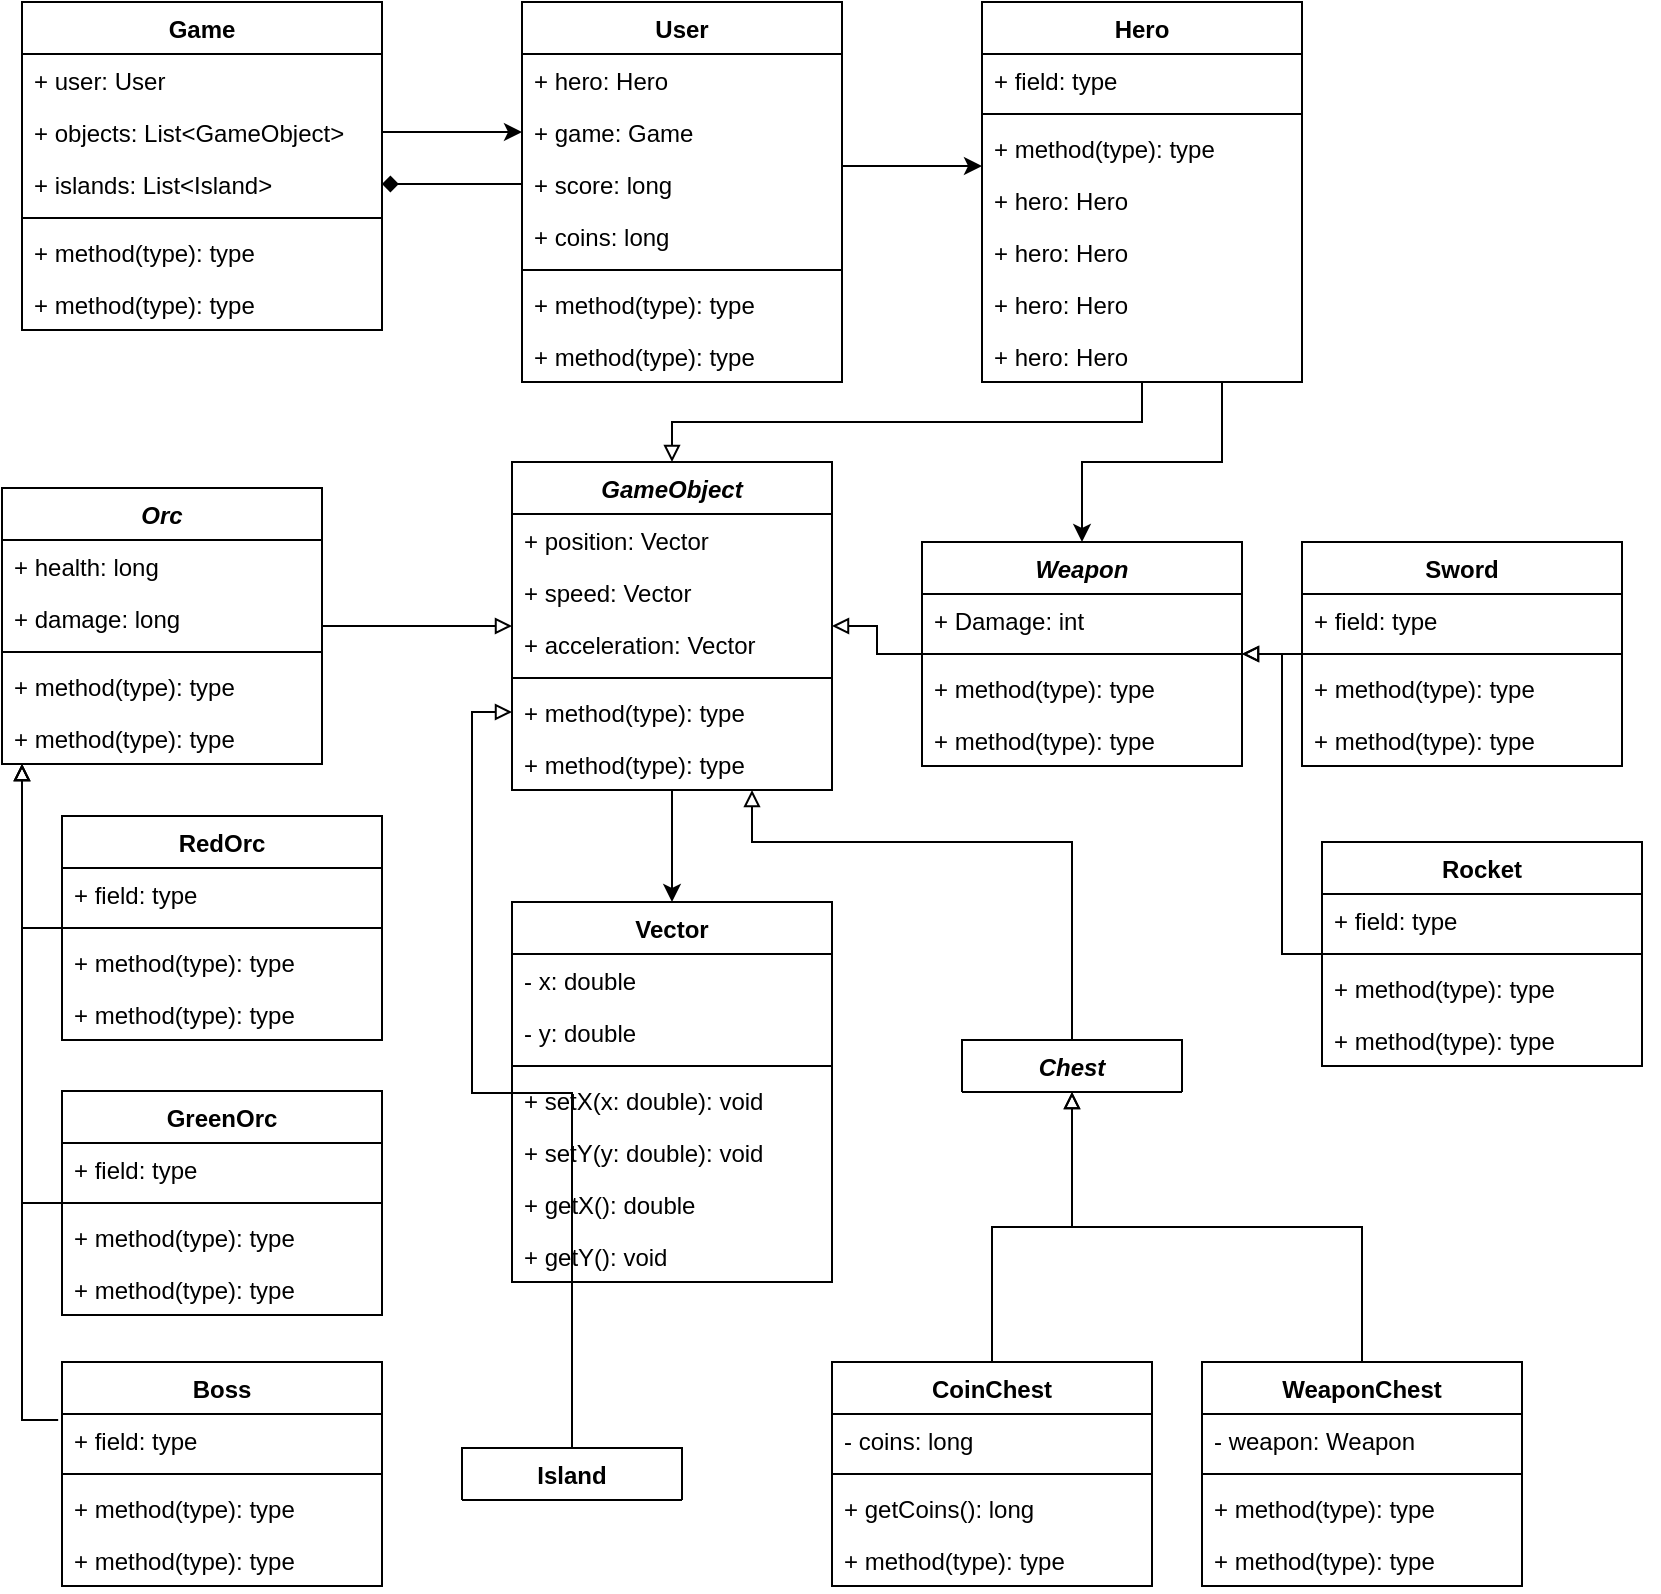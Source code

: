 <mxfile version="15.7.3" type="device"><diagram id="C5RBs43oDa-KdzZeNtuy" name="Page-1"><mxGraphModel dx="863" dy="589" grid="1" gridSize="10" guides="1" tooltips="1" connect="1" arrows="1" fold="1" page="1" pageScale="1" pageWidth="827" pageHeight="1169" math="0" shadow="0"><root><mxCell id="WIyWlLk6GJQsqaUBKTNV-0"/><mxCell id="WIyWlLk6GJQsqaUBKTNV-1" parent="WIyWlLk6GJQsqaUBKTNV-0"/><mxCell id="6OCBn2JOFHXbEACRVXIG-73" value="" style="edgeStyle=orthogonalEdgeStyle;rounded=0;orthogonalLoop=1;jettySize=auto;html=1;exitX=1;exitY=0.5;exitDx=0;exitDy=0;" parent="WIyWlLk6GJQsqaUBKTNV-1" source="6Ep53OVin84Vyxznbj0J-12" target="6OCBn2JOFHXbEACRVXIG-69" edge="1"><mxGeometry relative="1" as="geometry"><mxPoint x="240" y="109" as="targetPoint"/><Array as="points"><mxPoint x="270" y="105"/><mxPoint x="270" y="105"/></Array></mxGeometry></mxCell><mxCell id="6OCBn2JOFHXbEACRVXIG-64" value="Game" style="swimlane;fontStyle=1;align=center;verticalAlign=top;childLayout=stackLayout;horizontal=1;startSize=26;horizontalStack=0;resizeParent=1;resizeParentMax=0;resizeLast=0;collapsible=1;marginBottom=0;" parent="WIyWlLk6GJQsqaUBKTNV-1" vertex="1"><mxGeometry x="40" y="40" width="180" height="164" as="geometry"><mxRectangle x="40" y="40" width="70" height="26" as="alternateBounds"/></mxGeometry></mxCell><mxCell id="6OCBn2JOFHXbEACRVXIG-65" value="+ user: User" style="text;strokeColor=none;fillColor=none;align=left;verticalAlign=top;spacingLeft=4;spacingRight=4;overflow=hidden;rotatable=0;points=[[0,0.5],[1,0.5]];portConstraint=eastwest;" parent="6OCBn2JOFHXbEACRVXIG-64" vertex="1"><mxGeometry y="26" width="180" height="26" as="geometry"/></mxCell><mxCell id="6Ep53OVin84Vyxznbj0J-12" value="+ objects: List&lt;GameObject&gt;" style="text;strokeColor=none;fillColor=none;align=left;verticalAlign=top;spacingLeft=4;spacingRight=4;overflow=hidden;rotatable=0;points=[[0,0.5],[1,0.5]];portConstraint=eastwest;" vertex="1" parent="6OCBn2JOFHXbEACRVXIG-64"><mxGeometry y="52" width="180" height="26" as="geometry"/></mxCell><mxCell id="6Ep53OVin84Vyxznbj0J-13" value="+ islands: List&lt;Island&gt;" style="text;strokeColor=none;fillColor=none;align=left;verticalAlign=top;spacingLeft=4;spacingRight=4;overflow=hidden;rotatable=0;points=[[0,0.5],[1,0.5]];portConstraint=eastwest;" vertex="1" parent="6OCBn2JOFHXbEACRVXIG-64"><mxGeometry y="78" width="180" height="26" as="geometry"/></mxCell><mxCell id="6OCBn2JOFHXbEACRVXIG-66" value="" style="line;strokeWidth=1;fillColor=none;align=left;verticalAlign=middle;spacingTop=-1;spacingLeft=3;spacingRight=3;rotatable=0;labelPosition=right;points=[];portConstraint=eastwest;" parent="6OCBn2JOFHXbEACRVXIG-64" vertex="1"><mxGeometry y="104" width="180" height="8" as="geometry"/></mxCell><mxCell id="6OCBn2JOFHXbEACRVXIG-67" value="+ method(type): type" style="text;strokeColor=none;fillColor=none;align=left;verticalAlign=top;spacingLeft=4;spacingRight=4;overflow=hidden;rotatable=0;points=[[0,0.5],[1,0.5]];portConstraint=eastwest;" parent="6OCBn2JOFHXbEACRVXIG-64" vertex="1"><mxGeometry y="112" width="180" height="26" as="geometry"/></mxCell><mxCell id="6Ep53OVin84Vyxznbj0J-17" value="+ method(type): type" style="text;strokeColor=none;fillColor=none;align=left;verticalAlign=top;spacingLeft=4;spacingRight=4;overflow=hidden;rotatable=0;points=[[0,0.5],[1,0.5]];portConstraint=eastwest;" vertex="1" parent="6OCBn2JOFHXbEACRVXIG-64"><mxGeometry y="138" width="180" height="26" as="geometry"/></mxCell><mxCell id="6OCBn2JOFHXbEACRVXIG-79" value="" style="edgeStyle=orthogonalEdgeStyle;rounded=0;orthogonalLoop=1;jettySize=auto;html=1;" parent="WIyWlLk6GJQsqaUBKTNV-1" source="6OCBn2JOFHXbEACRVXIG-69" target="6OCBn2JOFHXbEACRVXIG-75" edge="1"><mxGeometry relative="1" as="geometry"><Array as="points"><mxPoint x="500" y="122"/><mxPoint x="500" y="122"/></Array></mxGeometry></mxCell><mxCell id="6OCBn2JOFHXbEACRVXIG-69" value="User" style="swimlane;fontStyle=1;align=center;verticalAlign=top;childLayout=stackLayout;horizontal=1;startSize=26;horizontalStack=0;resizeParent=1;resizeParentMax=0;resizeLast=0;collapsible=1;marginBottom=0;" parent="WIyWlLk6GJQsqaUBKTNV-1" vertex="1"><mxGeometry x="290" y="40" width="160" height="190" as="geometry"><mxRectangle x="290" y="40" width="60" height="26" as="alternateBounds"/></mxGeometry></mxCell><mxCell id="6OCBn2JOFHXbEACRVXIG-70" value="+ hero: Hero" style="text;strokeColor=none;fillColor=none;align=left;verticalAlign=top;spacingLeft=4;spacingRight=4;overflow=hidden;rotatable=0;points=[[0,0.5],[1,0.5]];portConstraint=eastwest;" parent="6OCBn2JOFHXbEACRVXIG-69" vertex="1"><mxGeometry y="26" width="160" height="26" as="geometry"/></mxCell><mxCell id="6Ep53OVin84Vyxznbj0J-4" value="+ game: Game" style="text;strokeColor=none;fillColor=none;align=left;verticalAlign=top;spacingLeft=4;spacingRight=4;overflow=hidden;rotatable=0;points=[[0,0.5],[1,0.5]];portConstraint=eastwest;" vertex="1" parent="6OCBn2JOFHXbEACRVXIG-69"><mxGeometry y="52" width="160" height="26" as="geometry"/></mxCell><mxCell id="6Ep53OVin84Vyxznbj0J-8" value="+ score: long" style="text;strokeColor=none;fillColor=none;align=left;verticalAlign=top;spacingLeft=4;spacingRight=4;overflow=hidden;rotatable=0;points=[[0,0.5],[1,0.5]];portConstraint=eastwest;" vertex="1" parent="6OCBn2JOFHXbEACRVXIG-69"><mxGeometry y="78" width="160" height="26" as="geometry"/></mxCell><mxCell id="6Ep53OVin84Vyxznbj0J-18" value="+ coins: long" style="text;strokeColor=none;fillColor=none;align=left;verticalAlign=top;spacingLeft=4;spacingRight=4;overflow=hidden;rotatable=0;points=[[0,0.5],[1,0.5]];portConstraint=eastwest;" vertex="1" parent="6OCBn2JOFHXbEACRVXIG-69"><mxGeometry y="104" width="160" height="26" as="geometry"/></mxCell><mxCell id="6OCBn2JOFHXbEACRVXIG-71" value="" style="line;strokeWidth=1;fillColor=none;align=left;verticalAlign=middle;spacingTop=-1;spacingLeft=3;spacingRight=3;rotatable=0;labelPosition=right;points=[];portConstraint=eastwest;" parent="6OCBn2JOFHXbEACRVXIG-69" vertex="1"><mxGeometry y="130" width="160" height="8" as="geometry"/></mxCell><mxCell id="6OCBn2JOFHXbEACRVXIG-72" value="+ method(type): type" style="text;strokeColor=none;fillColor=none;align=left;verticalAlign=top;spacingLeft=4;spacingRight=4;overflow=hidden;rotatable=0;points=[[0,0.5],[1,0.5]];portConstraint=eastwest;" parent="6OCBn2JOFHXbEACRVXIG-69" vertex="1"><mxGeometry y="138" width="160" height="26" as="geometry"/></mxCell><mxCell id="6Ep53OVin84Vyxznbj0J-1" value="+ method(type): type" style="text;strokeColor=none;fillColor=none;align=left;verticalAlign=top;spacingLeft=4;spacingRight=4;overflow=hidden;rotatable=0;points=[[0,0.5],[1,0.5]];portConstraint=eastwest;" vertex="1" parent="6OCBn2JOFHXbEACRVXIG-69"><mxGeometry y="164" width="160" height="26" as="geometry"/></mxCell><mxCell id="6OCBn2JOFHXbEACRVXIG-105" style="edgeStyle=orthogonalEdgeStyle;rounded=0;orthogonalLoop=1;jettySize=auto;html=1;exitX=0.5;exitY=1;exitDx=0;exitDy=0;entryX=0.5;entryY=0;entryDx=0;entryDy=0;endArrow=block;endFill=0;" parent="WIyWlLk6GJQsqaUBKTNV-1" source="6OCBn2JOFHXbEACRVXIG-75" target="6OCBn2JOFHXbEACRVXIG-85" edge="1"><mxGeometry relative="1" as="geometry"/></mxCell><mxCell id="6OCBn2JOFHXbEACRVXIG-172" style="edgeStyle=orthogonalEdgeStyle;rounded=0;orthogonalLoop=1;jettySize=auto;html=1;exitX=0.75;exitY=1;exitDx=0;exitDy=0;entryX=0.5;entryY=0;entryDx=0;entryDy=0;startArrow=none;startFill=0;endArrow=classic;endFill=1;strokeColor=default;" parent="WIyWlLk6GJQsqaUBKTNV-1" source="6OCBn2JOFHXbEACRVXIG-75" target="6OCBn2JOFHXbEACRVXIG-108" edge="1"><mxGeometry relative="1" as="geometry"/></mxCell><mxCell id="6OCBn2JOFHXbEACRVXIG-75" value="Hero" style="swimlane;fontStyle=1;align=center;verticalAlign=top;childLayout=stackLayout;horizontal=1;startSize=26;horizontalStack=0;resizeParent=1;resizeParentMax=0;resizeLast=0;collapsible=1;marginBottom=0;rounded=0;" parent="WIyWlLk6GJQsqaUBKTNV-1" vertex="1"><mxGeometry x="520" y="40" width="160" height="190" as="geometry"><mxRectangle x="520" y="40" width="60" height="26" as="alternateBounds"/></mxGeometry></mxCell><mxCell id="6OCBn2JOFHXbEACRVXIG-76" value="+ field: type" style="text;strokeColor=none;fillColor=none;align=left;verticalAlign=top;spacingLeft=4;spacingRight=4;overflow=hidden;rotatable=0;points=[[0,0.5],[1,0.5]];portConstraint=eastwest;" parent="6OCBn2JOFHXbEACRVXIG-75" vertex="1"><mxGeometry y="26" width="160" height="26" as="geometry"/></mxCell><mxCell id="6OCBn2JOFHXbEACRVXIG-77" value="" style="line;strokeWidth=1;fillColor=none;align=left;verticalAlign=middle;spacingTop=-1;spacingLeft=3;spacingRight=3;rotatable=0;labelPosition=right;points=[];portConstraint=eastwest;" parent="6OCBn2JOFHXbEACRVXIG-75" vertex="1"><mxGeometry y="52" width="160" height="8" as="geometry"/></mxCell><mxCell id="6OCBn2JOFHXbEACRVXIG-78" value="+ method(type): type" style="text;strokeColor=none;fillColor=none;align=left;verticalAlign=top;spacingLeft=4;spacingRight=4;overflow=hidden;rotatable=0;points=[[0,0.5],[1,0.5]];portConstraint=eastwest;" parent="6OCBn2JOFHXbEACRVXIG-75" vertex="1"><mxGeometry y="60" width="160" height="26" as="geometry"/></mxCell><mxCell id="6Ep53OVin84Vyxznbj0J-3" value="+ hero: Hero" style="text;strokeColor=none;fillColor=none;align=left;verticalAlign=top;spacingLeft=4;spacingRight=4;overflow=hidden;rotatable=0;points=[[0,0.5],[1,0.5]];portConstraint=eastwest;" vertex="1" parent="6OCBn2JOFHXbEACRVXIG-75"><mxGeometry y="86" width="160" height="26" as="geometry"/></mxCell><mxCell id="6Ep53OVin84Vyxznbj0J-5" value="+ hero: Hero" style="text;strokeColor=none;fillColor=none;align=left;verticalAlign=top;spacingLeft=4;spacingRight=4;overflow=hidden;rotatable=0;points=[[0,0.5],[1,0.5]];portConstraint=eastwest;" vertex="1" parent="6OCBn2JOFHXbEACRVXIG-75"><mxGeometry y="112" width="160" height="26" as="geometry"/></mxCell><mxCell id="6Ep53OVin84Vyxznbj0J-6" value="+ hero: Hero" style="text;strokeColor=none;fillColor=none;align=left;verticalAlign=top;spacingLeft=4;spacingRight=4;overflow=hidden;rotatable=0;points=[[0,0.5],[1,0.5]];portConstraint=eastwest;" vertex="1" parent="6OCBn2JOFHXbEACRVXIG-75"><mxGeometry y="138" width="160" height="26" as="geometry"/></mxCell><mxCell id="6Ep53OVin84Vyxznbj0J-7" value="+ hero: Hero" style="text;strokeColor=none;fillColor=none;align=left;verticalAlign=top;spacingLeft=4;spacingRight=4;overflow=hidden;rotatable=0;points=[[0,0.5],[1,0.5]];portConstraint=eastwest;" vertex="1" parent="6OCBn2JOFHXbEACRVXIG-75"><mxGeometry y="164" width="160" height="26" as="geometry"/></mxCell><mxCell id="6OCBn2JOFHXbEACRVXIG-107" style="edgeStyle=orthogonalEdgeStyle;rounded=0;orthogonalLoop=1;jettySize=auto;html=1;exitX=0.5;exitY=1;exitDx=0;exitDy=0;endArrow=classic;endFill=1;" parent="WIyWlLk6GJQsqaUBKTNV-1" source="6OCBn2JOFHXbEACRVXIG-85" target="6OCBn2JOFHXbEACRVXIG-92" edge="1"><mxGeometry relative="1" as="geometry"/></mxCell><mxCell id="6OCBn2JOFHXbEACRVXIG-114" value="" style="edgeStyle=orthogonalEdgeStyle;rounded=0;orthogonalLoop=1;jettySize=auto;html=1;endArrow=none;endFill=0;strokeColor=default;startArrow=block;startFill=0;" parent="WIyWlLk6GJQsqaUBKTNV-1" source="6OCBn2JOFHXbEACRVXIG-85" target="6OCBn2JOFHXbEACRVXIG-108" edge="1"><mxGeometry relative="1" as="geometry"/></mxCell><mxCell id="6OCBn2JOFHXbEACRVXIG-121" value="" style="edgeStyle=orthogonalEdgeStyle;rounded=0;orthogonalLoop=1;jettySize=auto;html=1;startArrow=block;startFill=0;endArrow=none;endFill=0;strokeColor=default;" parent="WIyWlLk6GJQsqaUBKTNV-1" source="6OCBn2JOFHXbEACRVXIG-85" target="6OCBn2JOFHXbEACRVXIG-115" edge="1"><mxGeometry relative="1" as="geometry"/></mxCell><mxCell id="6OCBn2JOFHXbEACRVXIG-85" value="GameObject" style="swimlane;fontStyle=3;align=center;verticalAlign=top;childLayout=stackLayout;horizontal=1;startSize=26;horizontalStack=0;resizeParent=1;resizeParentMax=0;resizeLast=0;collapsible=1;marginBottom=0;" parent="WIyWlLk6GJQsqaUBKTNV-1" vertex="1"><mxGeometry x="285" y="270" width="160" height="164" as="geometry"><mxRectangle x="280" y="200" width="110" height="26" as="alternateBounds"/></mxGeometry></mxCell><mxCell id="6OCBn2JOFHXbEACRVXIG-86" value="+ position: Vector" style="text;strokeColor=none;fillColor=none;align=left;verticalAlign=top;spacingLeft=4;spacingRight=4;overflow=hidden;rotatable=0;points=[[0,0.5],[1,0.5]];portConstraint=eastwest;" parent="6OCBn2JOFHXbEACRVXIG-85" vertex="1"><mxGeometry y="26" width="160" height="26" as="geometry"/></mxCell><mxCell id="6Ep53OVin84Vyxznbj0J-14" value="+ speed: Vector" style="text;strokeColor=none;fillColor=none;align=left;verticalAlign=top;spacingLeft=4;spacingRight=4;overflow=hidden;rotatable=0;points=[[0,0.5],[1,0.5]];portConstraint=eastwest;" vertex="1" parent="6OCBn2JOFHXbEACRVXIG-85"><mxGeometry y="52" width="160" height="26" as="geometry"/></mxCell><mxCell id="6Ep53OVin84Vyxznbj0J-15" value="+ acceleration: Vector" style="text;strokeColor=none;fillColor=none;align=left;verticalAlign=top;spacingLeft=4;spacingRight=4;overflow=hidden;rotatable=0;points=[[0,0.5],[1,0.5]];portConstraint=eastwest;" vertex="1" parent="6OCBn2JOFHXbEACRVXIG-85"><mxGeometry y="78" width="160" height="26" as="geometry"/></mxCell><mxCell id="6OCBn2JOFHXbEACRVXIG-87" value="" style="line;strokeWidth=1;fillColor=none;align=left;verticalAlign=middle;spacingTop=-1;spacingLeft=3;spacingRight=3;rotatable=0;labelPosition=right;points=[];portConstraint=eastwest;" parent="6OCBn2JOFHXbEACRVXIG-85" vertex="1"><mxGeometry y="104" width="160" height="8" as="geometry"/></mxCell><mxCell id="6OCBn2JOFHXbEACRVXIG-88" value="+ method(type): type" style="text;strokeColor=none;fillColor=none;align=left;verticalAlign=top;spacingLeft=4;spacingRight=4;overflow=hidden;rotatable=0;points=[[0,0.5],[1,0.5]];portConstraint=eastwest;" parent="6OCBn2JOFHXbEACRVXIG-85" vertex="1"><mxGeometry y="112" width="160" height="26" as="geometry"/></mxCell><mxCell id="6OCBn2JOFHXbEACRVXIG-103" value="+ method(type): type" style="text;strokeColor=none;fillColor=none;align=left;verticalAlign=top;spacingLeft=4;spacingRight=4;overflow=hidden;rotatable=0;points=[[0,0.5],[1,0.5]];portConstraint=eastwest;" parent="6OCBn2JOFHXbEACRVXIG-85" vertex="1"><mxGeometry y="138" width="160" height="26" as="geometry"/></mxCell><mxCell id="6OCBn2JOFHXbEACRVXIG-101" style="edgeStyle=orthogonalEdgeStyle;rounded=0;orthogonalLoop=1;jettySize=auto;html=1;exitX=1;exitY=0.5;exitDx=0;exitDy=0;endArrow=diamond;endFill=1;" parent="6OCBn2JOFHXbEACRVXIG-85" source="6OCBn2JOFHXbEACRVXIG-86" target="6OCBn2JOFHXbEACRVXIG-86" edge="1"><mxGeometry relative="1" as="geometry"/></mxCell><mxCell id="6OCBn2JOFHXbEACRVXIG-91" style="edgeStyle=orthogonalEdgeStyle;rounded=0;orthogonalLoop=1;jettySize=auto;html=1;exitX=0;exitY=0.5;exitDx=0;exitDy=0;endArrow=diamond;endFill=1;entryX=1;entryY=0.5;entryDx=0;entryDy=0;" parent="WIyWlLk6GJQsqaUBKTNV-1" source="6Ep53OVin84Vyxznbj0J-8" target="6Ep53OVin84Vyxznbj0J-13" edge="1"><mxGeometry relative="1" as="geometry"/></mxCell><mxCell id="6OCBn2JOFHXbEACRVXIG-92" value="Vector" style="swimlane;fontStyle=1;align=center;verticalAlign=top;childLayout=stackLayout;horizontal=1;startSize=26;horizontalStack=0;resizeParent=1;resizeParentMax=0;resizeLast=0;collapsible=1;marginBottom=0;" parent="WIyWlLk6GJQsqaUBKTNV-1" vertex="1"><mxGeometry x="285" y="490" width="160" height="190" as="geometry"><mxRectangle x="315" y="390" width="100" height="26" as="alternateBounds"/></mxGeometry></mxCell><mxCell id="6OCBn2JOFHXbEACRVXIG-93" value="- x: double" style="text;strokeColor=none;fillColor=none;align=left;verticalAlign=top;spacingLeft=4;spacingRight=4;overflow=hidden;rotatable=0;points=[[0,0.5],[1,0.5]];portConstraint=eastwest;" parent="6OCBn2JOFHXbEACRVXIG-92" vertex="1"><mxGeometry y="26" width="160" height="26" as="geometry"/></mxCell><mxCell id="6OCBn2JOFHXbEACRVXIG-96" value="- y: double" style="text;strokeColor=none;fillColor=none;align=left;verticalAlign=top;spacingLeft=4;spacingRight=4;overflow=hidden;rotatable=0;points=[[0,0.5],[1,0.5]];portConstraint=eastwest;" parent="6OCBn2JOFHXbEACRVXIG-92" vertex="1"><mxGeometry y="52" width="160" height="26" as="geometry"/></mxCell><mxCell id="6OCBn2JOFHXbEACRVXIG-94" value="" style="line;strokeWidth=1;fillColor=none;align=left;verticalAlign=middle;spacingTop=-1;spacingLeft=3;spacingRight=3;rotatable=0;labelPosition=right;points=[];portConstraint=eastwest;" parent="6OCBn2JOFHXbEACRVXIG-92" vertex="1"><mxGeometry y="78" width="160" height="8" as="geometry"/></mxCell><mxCell id="6OCBn2JOFHXbEACRVXIG-95" value="+ setX(x: double): void" style="text;strokeColor=none;fillColor=none;align=left;verticalAlign=top;spacingLeft=4;spacingRight=4;overflow=hidden;rotatable=0;points=[[0,0.5],[1,0.5]];portConstraint=eastwest;" parent="6OCBn2JOFHXbEACRVXIG-92" vertex="1"><mxGeometry y="86" width="160" height="26" as="geometry"/></mxCell><mxCell id="6OCBn2JOFHXbEACRVXIG-97" value="+ setY(y: double): void" style="text;strokeColor=none;fillColor=none;align=left;verticalAlign=top;spacingLeft=4;spacingRight=4;overflow=hidden;rotatable=0;points=[[0,0.5],[1,0.5]];portConstraint=eastwest;" parent="6OCBn2JOFHXbEACRVXIG-92" vertex="1"><mxGeometry y="112" width="160" height="26" as="geometry"/></mxCell><mxCell id="6OCBn2JOFHXbEACRVXIG-98" value="+ getX(): double" style="text;strokeColor=none;fillColor=none;align=left;verticalAlign=top;spacingLeft=4;spacingRight=4;overflow=hidden;rotatable=0;points=[[0,0.5],[1,0.5]];portConstraint=eastwest;" parent="6OCBn2JOFHXbEACRVXIG-92" vertex="1"><mxGeometry y="138" width="160" height="26" as="geometry"/></mxCell><mxCell id="6OCBn2JOFHXbEACRVXIG-99" value="+ getY(): void" style="text;strokeColor=none;fillColor=none;align=left;verticalAlign=top;spacingLeft=4;spacingRight=4;overflow=hidden;rotatable=0;points=[[0,0.5],[1,0.5]];portConstraint=eastwest;" parent="6OCBn2JOFHXbEACRVXIG-92" vertex="1"><mxGeometry y="164" width="160" height="26" as="geometry"/></mxCell><mxCell id="6OCBn2JOFHXbEACRVXIG-164" value="" style="edgeStyle=orthogonalEdgeStyle;rounded=0;orthogonalLoop=1;jettySize=auto;html=1;startArrow=block;startFill=0;endArrow=none;endFill=0;strokeColor=default;entryX=0;entryY=0.5;entryDx=0;entryDy=0;" parent="WIyWlLk6GJQsqaUBKTNV-1" source="6OCBn2JOFHXbEACRVXIG-108" target="6OCBn2JOFHXbEACRVXIG-158" edge="1"><mxGeometry relative="1" as="geometry"/></mxCell><mxCell id="6OCBn2JOFHXbEACRVXIG-171" value="" style="edgeStyle=orthogonalEdgeStyle;rounded=0;orthogonalLoop=1;jettySize=auto;html=1;startArrow=block;startFill=0;endArrow=none;endFill=0;strokeColor=default;entryX=0;entryY=0.5;entryDx=0;entryDy=0;" parent="WIyWlLk6GJQsqaUBKTNV-1" source="6OCBn2JOFHXbEACRVXIG-108" target="6OCBn2JOFHXbEACRVXIG-165" edge="1"><mxGeometry relative="1" as="geometry"/></mxCell><mxCell id="6OCBn2JOFHXbEACRVXIG-108" value="Weapon" style="swimlane;fontStyle=3;align=center;verticalAlign=top;childLayout=stackLayout;horizontal=1;startSize=26;horizontalStack=0;resizeParent=1;resizeParentMax=0;resizeLast=0;collapsible=1;marginBottom=0;" parent="WIyWlLk6GJQsqaUBKTNV-1" vertex="1"><mxGeometry x="490" y="310" width="160" height="112" as="geometry"><mxRectangle x="510" y="326" width="110" height="26" as="alternateBounds"/></mxGeometry></mxCell><mxCell id="6OCBn2JOFHXbEACRVXIG-109" value="+ Damage: int" style="text;strokeColor=none;fillColor=none;align=left;verticalAlign=top;spacingLeft=4;spacingRight=4;overflow=hidden;rotatable=0;points=[[0,0.5],[1,0.5]];portConstraint=eastwest;" parent="6OCBn2JOFHXbEACRVXIG-108" vertex="1"><mxGeometry y="26" width="160" height="26" as="geometry"/></mxCell><mxCell id="6OCBn2JOFHXbEACRVXIG-110" value="" style="line;strokeWidth=1;fillColor=none;align=left;verticalAlign=middle;spacingTop=-1;spacingLeft=3;spacingRight=3;rotatable=0;labelPosition=right;points=[];portConstraint=eastwest;" parent="6OCBn2JOFHXbEACRVXIG-108" vertex="1"><mxGeometry y="52" width="160" height="8" as="geometry"/></mxCell><mxCell id="6OCBn2JOFHXbEACRVXIG-111" value="+ method(type): type" style="text;strokeColor=none;fillColor=none;align=left;verticalAlign=top;spacingLeft=4;spacingRight=4;overflow=hidden;rotatable=0;points=[[0,0.5],[1,0.5]];portConstraint=eastwest;" parent="6OCBn2JOFHXbEACRVXIG-108" vertex="1"><mxGeometry y="60" width="160" height="26" as="geometry"/></mxCell><mxCell id="6OCBn2JOFHXbEACRVXIG-112" value="+ method(type): type" style="text;strokeColor=none;fillColor=none;align=left;verticalAlign=top;spacingLeft=4;spacingRight=4;overflow=hidden;rotatable=0;points=[[0,0.5],[1,0.5]];portConstraint=eastwest;" parent="6OCBn2JOFHXbEACRVXIG-108" vertex="1"><mxGeometry y="86" width="160" height="26" as="geometry"/></mxCell><mxCell id="6OCBn2JOFHXbEACRVXIG-113" style="edgeStyle=orthogonalEdgeStyle;rounded=0;orthogonalLoop=1;jettySize=auto;html=1;exitX=1;exitY=0.5;exitDx=0;exitDy=0;endArrow=diamond;endFill=1;" parent="6OCBn2JOFHXbEACRVXIG-108" source="6OCBn2JOFHXbEACRVXIG-109" target="6OCBn2JOFHXbEACRVXIG-109" edge="1"><mxGeometry relative="1" as="geometry"/></mxCell><mxCell id="6OCBn2JOFHXbEACRVXIG-198" value="" style="edgeStyle=orthogonalEdgeStyle;rounded=0;orthogonalLoop=1;jettySize=auto;html=1;startArrow=block;startFill=0;endArrow=none;endFill=0;strokeColor=default;entryX=0;entryY=0.5;entryDx=0;entryDy=0;" parent="WIyWlLk6GJQsqaUBKTNV-1" source="6OCBn2JOFHXbEACRVXIG-115" target="6OCBn2JOFHXbEACRVXIG-186" edge="1"><mxGeometry relative="1" as="geometry"><Array as="points"><mxPoint x="40" y="641"/></Array></mxGeometry></mxCell><mxCell id="6OCBn2JOFHXbEACRVXIG-211" value="" style="edgeStyle=orthogonalEdgeStyle;rounded=0;orthogonalLoop=1;jettySize=auto;html=1;startArrow=block;startFill=0;endArrow=none;endFill=0;strokeColor=default;entryX=0;entryY=0.5;entryDx=0;entryDy=0;" parent="WIyWlLk6GJQsqaUBKTNV-1" source="6OCBn2JOFHXbEACRVXIG-115" target="6OCBn2JOFHXbEACRVXIG-199" edge="1"><mxGeometry relative="1" as="geometry"><Array as="points"><mxPoint x="40" y="503"/></Array></mxGeometry></mxCell><mxCell id="6OCBn2JOFHXbEACRVXIG-115" value="Orc" style="swimlane;fontStyle=3;align=center;verticalAlign=top;childLayout=stackLayout;horizontal=1;startSize=26;horizontalStack=0;resizeParent=1;resizeParentMax=0;resizeLast=0;collapsible=1;marginBottom=0;" parent="WIyWlLk6GJQsqaUBKTNV-1" vertex="1"><mxGeometry x="30" y="283" width="160" height="138" as="geometry"><mxRectangle x="30" y="294" width="110" height="26" as="alternateBounds"/></mxGeometry></mxCell><mxCell id="6OCBn2JOFHXbEACRVXIG-116" value="+ health: long" style="text;strokeColor=none;fillColor=none;align=left;verticalAlign=top;spacingLeft=4;spacingRight=4;overflow=hidden;rotatable=0;points=[[0,0.5],[1,0.5]];portConstraint=eastwest;" parent="6OCBn2JOFHXbEACRVXIG-115" vertex="1"><mxGeometry y="26" width="160" height="26" as="geometry"/></mxCell><mxCell id="6Ep53OVin84Vyxznbj0J-16" value="+ damage: long" style="text;strokeColor=none;fillColor=none;align=left;verticalAlign=top;spacingLeft=4;spacingRight=4;overflow=hidden;rotatable=0;points=[[0,0.5],[1,0.5]];portConstraint=eastwest;" vertex="1" parent="6OCBn2JOFHXbEACRVXIG-115"><mxGeometry y="52" width="160" height="26" as="geometry"/></mxCell><mxCell id="6OCBn2JOFHXbEACRVXIG-117" value="" style="line;strokeWidth=1;fillColor=none;align=left;verticalAlign=middle;spacingTop=-1;spacingLeft=3;spacingRight=3;rotatable=0;labelPosition=right;points=[];portConstraint=eastwest;" parent="6OCBn2JOFHXbEACRVXIG-115" vertex="1"><mxGeometry y="78" width="160" height="8" as="geometry"/></mxCell><mxCell id="6OCBn2JOFHXbEACRVXIG-118" value="+ method(type): type" style="text;strokeColor=none;fillColor=none;align=left;verticalAlign=top;spacingLeft=4;spacingRight=4;overflow=hidden;rotatable=0;points=[[0,0.5],[1,0.5]];portConstraint=eastwest;" parent="6OCBn2JOFHXbEACRVXIG-115" vertex="1"><mxGeometry y="86" width="160" height="26" as="geometry"/></mxCell><mxCell id="6OCBn2JOFHXbEACRVXIG-119" value="+ method(type): type" style="text;strokeColor=none;fillColor=none;align=left;verticalAlign=top;spacingLeft=4;spacingRight=4;overflow=hidden;rotatable=0;points=[[0,0.5],[1,0.5]];portConstraint=eastwest;" parent="6OCBn2JOFHXbEACRVXIG-115" vertex="1"><mxGeometry y="112" width="160" height="26" as="geometry"/></mxCell><mxCell id="6OCBn2JOFHXbEACRVXIG-120" style="edgeStyle=orthogonalEdgeStyle;rounded=0;orthogonalLoop=1;jettySize=auto;html=1;exitX=1;exitY=0.5;exitDx=0;exitDy=0;endArrow=diamond;endFill=1;" parent="6OCBn2JOFHXbEACRVXIG-115" source="6OCBn2JOFHXbEACRVXIG-116" target="6OCBn2JOFHXbEACRVXIG-116" edge="1"><mxGeometry relative="1" as="geometry"/></mxCell><mxCell id="6OCBn2JOFHXbEACRVXIG-136" style="edgeStyle=orthogonalEdgeStyle;rounded=0;orthogonalLoop=1;jettySize=auto;html=1;exitX=0.5;exitY=0;exitDx=0;exitDy=0;startArrow=none;startFill=0;endArrow=block;endFill=0;strokeColor=default;entryX=0;entryY=0.5;entryDx=0;entryDy=0;" parent="WIyWlLk6GJQsqaUBKTNV-1" source="6OCBn2JOFHXbEACRVXIG-129" target="6OCBn2JOFHXbEACRVXIG-88" edge="1"><mxGeometry relative="1" as="geometry"><mxPoint x="290" y="230" as="targetPoint"/></mxGeometry></mxCell><mxCell id="6OCBn2JOFHXbEACRVXIG-129" value="Island" style="swimlane;fontStyle=1;align=center;verticalAlign=top;childLayout=stackLayout;horizontal=1;startSize=26;horizontalStack=0;resizeParent=1;resizeParentMax=0;resizeLast=0;collapsible=1;marginBottom=0;" parent="WIyWlLk6GJQsqaUBKTNV-1" vertex="1" collapsed="1"><mxGeometry x="260" y="763" width="110" height="26" as="geometry"><mxRectangle x="210" y="510" width="160" height="138" as="alternateBounds"/></mxGeometry></mxCell><mxCell id="6OCBn2JOFHXbEACRVXIG-130" value="+ field: type" style="text;strokeColor=none;fillColor=none;align=left;verticalAlign=top;spacingLeft=4;spacingRight=4;overflow=hidden;rotatable=0;points=[[0,0.5],[1,0.5]];portConstraint=eastwest;" parent="6OCBn2JOFHXbEACRVXIG-129" vertex="1"><mxGeometry y="26" width="110" height="26" as="geometry"/></mxCell><mxCell id="6OCBn2JOFHXbEACRVXIG-131" value="" style="line;strokeWidth=1;fillColor=none;align=left;verticalAlign=middle;spacingTop=-1;spacingLeft=3;spacingRight=3;rotatable=0;labelPosition=right;points=[];portConstraint=eastwest;" parent="6OCBn2JOFHXbEACRVXIG-129" vertex="1"><mxGeometry y="52" width="110" height="8" as="geometry"/></mxCell><mxCell id="6OCBn2JOFHXbEACRVXIG-132" value="+ method(type): type" style="text;strokeColor=none;fillColor=none;align=left;verticalAlign=top;spacingLeft=4;spacingRight=4;overflow=hidden;rotatable=0;points=[[0,0.5],[1,0.5]];portConstraint=eastwest;" parent="6OCBn2JOFHXbEACRVXIG-129" vertex="1"><mxGeometry y="60" width="110" height="26" as="geometry"/></mxCell><mxCell id="6OCBn2JOFHXbEACRVXIG-133" value="+ method(type): type" style="text;strokeColor=none;fillColor=none;align=left;verticalAlign=top;spacingLeft=4;spacingRight=4;overflow=hidden;rotatable=0;points=[[0,0.5],[1,0.5]];portConstraint=eastwest;" parent="6OCBn2JOFHXbEACRVXIG-129" vertex="1"><mxGeometry y="86" width="110" height="26" as="geometry"/></mxCell><mxCell id="6OCBn2JOFHXbEACRVXIG-134" style="edgeStyle=orthogonalEdgeStyle;rounded=0;orthogonalLoop=1;jettySize=auto;html=1;exitX=1;exitY=0.5;exitDx=0;exitDy=0;endArrow=diamond;endFill=1;" parent="6OCBn2JOFHXbEACRVXIG-129" source="6OCBn2JOFHXbEACRVXIG-130" target="6OCBn2JOFHXbEACRVXIG-130" edge="1"><mxGeometry relative="1" as="geometry"/></mxCell><mxCell id="6OCBn2JOFHXbEACRVXIG-173" value="Orc" style="swimlane;fontStyle=1;align=center;verticalAlign=top;childLayout=stackLayout;horizontal=1;startSize=26;horizontalStack=0;resizeParent=1;resizeParentMax=0;resizeLast=0;collapsible=1;marginBottom=0;" parent="6OCBn2JOFHXbEACRVXIG-129" vertex="1" collapsed="1"><mxGeometry y="112" width="110" height="26" as="geometry"><mxRectangle x="280" y="200" width="160" height="112" as="alternateBounds"/></mxGeometry></mxCell><mxCell id="6OCBn2JOFHXbEACRVXIG-174" value="Orc" style="swimlane;fontStyle=1;align=center;verticalAlign=top;childLayout=stackLayout;horizontal=1;startSize=26;horizontalStack=0;resizeParent=1;resizeParentMax=0;resizeLast=0;collapsible=1;marginBottom=0;" parent="6OCBn2JOFHXbEACRVXIG-173" vertex="1" collapsed="1"><mxGeometry y="26" width="110" height="26" as="geometry"><mxRectangle x="280" y="200" width="160" height="112" as="alternateBounds"/></mxGeometry></mxCell><mxCell id="6OCBn2JOFHXbEACRVXIG-175" value="+ field: type" style="text;strokeColor=none;fillColor=none;align=left;verticalAlign=top;spacingLeft=4;spacingRight=4;overflow=hidden;rotatable=0;points=[[0,0.5],[1,0.5]];portConstraint=eastwest;" parent="6OCBn2JOFHXbEACRVXIG-174" vertex="1"><mxGeometry y="26" width="110" height="26" as="geometry"/></mxCell><mxCell id="6OCBn2JOFHXbEACRVXIG-176" value="" style="line;strokeWidth=1;fillColor=none;align=left;verticalAlign=middle;spacingTop=-1;spacingLeft=3;spacingRight=3;rotatable=0;labelPosition=right;points=[];portConstraint=eastwest;" parent="6OCBn2JOFHXbEACRVXIG-174" vertex="1"><mxGeometry y="52" width="110" height="8" as="geometry"/></mxCell><mxCell id="6OCBn2JOFHXbEACRVXIG-177" value="+ method(type): type" style="text;strokeColor=none;fillColor=none;align=left;verticalAlign=top;spacingLeft=4;spacingRight=4;overflow=hidden;rotatable=0;points=[[0,0.5],[1,0.5]];portConstraint=eastwest;" parent="6OCBn2JOFHXbEACRVXIG-174" vertex="1"><mxGeometry y="60" width="110" height="26" as="geometry"/></mxCell><mxCell id="6OCBn2JOFHXbEACRVXIG-178" value="+ method(type): type" style="text;strokeColor=none;fillColor=none;align=left;verticalAlign=top;spacingLeft=4;spacingRight=4;overflow=hidden;rotatable=0;points=[[0,0.5],[1,0.5]];portConstraint=eastwest;" parent="6OCBn2JOFHXbEACRVXIG-174" vertex="1"><mxGeometry y="86" width="110" height="26" as="geometry"/></mxCell><mxCell id="6OCBn2JOFHXbEACRVXIG-179" style="edgeStyle=orthogonalEdgeStyle;rounded=0;orthogonalLoop=1;jettySize=auto;html=1;exitX=1;exitY=0.5;exitDx=0;exitDy=0;endArrow=diamond;endFill=1;" parent="6OCBn2JOFHXbEACRVXIG-174" source="6OCBn2JOFHXbEACRVXIG-175" target="6OCBn2JOFHXbEACRVXIG-175" edge="1"><mxGeometry relative="1" as="geometry"/></mxCell><mxCell id="6OCBn2JOFHXbEACRVXIG-180" value="+ field: type" style="text;strokeColor=none;fillColor=none;align=left;verticalAlign=top;spacingLeft=4;spacingRight=4;overflow=hidden;rotatable=0;points=[[0,0.5],[1,0.5]];portConstraint=eastwest;" parent="6OCBn2JOFHXbEACRVXIG-173" vertex="1"><mxGeometry y="52" width="110" height="26" as="geometry"/></mxCell><mxCell id="6OCBn2JOFHXbEACRVXIG-181" value="" style="line;strokeWidth=1;fillColor=none;align=left;verticalAlign=middle;spacingTop=-1;spacingLeft=3;spacingRight=3;rotatable=0;labelPosition=right;points=[];portConstraint=eastwest;" parent="6OCBn2JOFHXbEACRVXIG-173" vertex="1"><mxGeometry y="78" width="110" height="8" as="geometry"/></mxCell><mxCell id="6OCBn2JOFHXbEACRVXIG-182" value="+ method(type): type" style="text;strokeColor=none;fillColor=none;align=left;verticalAlign=top;spacingLeft=4;spacingRight=4;overflow=hidden;rotatable=0;points=[[0,0.5],[1,0.5]];portConstraint=eastwest;" parent="6OCBn2JOFHXbEACRVXIG-173" vertex="1"><mxGeometry y="86" width="110" height="26" as="geometry"/></mxCell><mxCell id="6OCBn2JOFHXbEACRVXIG-183" value="+ method(type): type" style="text;strokeColor=none;fillColor=none;align=left;verticalAlign=top;spacingLeft=4;spacingRight=4;overflow=hidden;rotatable=0;points=[[0,0.5],[1,0.5]];portConstraint=eastwest;" parent="6OCBn2JOFHXbEACRVXIG-173" vertex="1"><mxGeometry y="112" width="110" height="26" as="geometry"/></mxCell><mxCell id="6OCBn2JOFHXbEACRVXIG-184" style="edgeStyle=orthogonalEdgeStyle;rounded=0;orthogonalLoop=1;jettySize=auto;html=1;exitX=1;exitY=0.5;exitDx=0;exitDy=0;endArrow=diamond;endFill=1;" parent="6OCBn2JOFHXbEACRVXIG-173" source="6OCBn2JOFHXbEACRVXIG-180" target="6OCBn2JOFHXbEACRVXIG-180" edge="1"><mxGeometry relative="1" as="geometry"/></mxCell><mxCell id="6OCBn2JOFHXbEACRVXIG-143" style="edgeStyle=orthogonalEdgeStyle;rounded=0;orthogonalLoop=1;jettySize=auto;html=1;exitX=0.5;exitY=0;exitDx=0;exitDy=0;entryX=0.75;entryY=1;entryDx=0;entryDy=0;startArrow=none;startFill=0;endArrow=block;endFill=0;strokeColor=default;strokeWidth=1;" parent="WIyWlLk6GJQsqaUBKTNV-1" source="6OCBn2JOFHXbEACRVXIG-137" target="6OCBn2JOFHXbEACRVXIG-85" edge="1"><mxGeometry relative="1" as="geometry"><Array as="points"><mxPoint x="565" y="460"/><mxPoint x="405" y="460"/></Array></mxGeometry></mxCell><mxCell id="6OCBn2JOFHXbEACRVXIG-150" value="" style="edgeStyle=orthogonalEdgeStyle;rounded=0;orthogonalLoop=1;jettySize=auto;html=1;startArrow=block;startFill=0;endArrow=none;endFill=0;strokeColor=default;" parent="WIyWlLk6GJQsqaUBKTNV-1" source="6OCBn2JOFHXbEACRVXIG-137" target="6OCBn2JOFHXbEACRVXIG-144" edge="1"><mxGeometry relative="1" as="geometry"/></mxCell><mxCell id="6OCBn2JOFHXbEACRVXIG-157" value="" style="edgeStyle=orthogonalEdgeStyle;rounded=0;orthogonalLoop=1;jettySize=auto;html=1;startArrow=block;startFill=0;endArrow=none;endFill=0;strokeColor=default;exitX=0.5;exitY=1;exitDx=0;exitDy=0;" parent="WIyWlLk6GJQsqaUBKTNV-1" source="6OCBn2JOFHXbEACRVXIG-137" target="6OCBn2JOFHXbEACRVXIG-151" edge="1"><mxGeometry relative="1" as="geometry"/></mxCell><mxCell id="6OCBn2JOFHXbEACRVXIG-137" value="Chest" style="swimlane;fontStyle=3;align=center;verticalAlign=top;childLayout=stackLayout;horizontal=1;startSize=26;horizontalStack=0;resizeParent=1;resizeParentMax=0;resizeLast=0;collapsible=1;marginBottom=0;" parent="WIyWlLk6GJQsqaUBKTNV-1" vertex="1" collapsed="1"><mxGeometry x="510" y="559" width="110" height="26" as="geometry"><mxRectangle x="280" y="200" width="160" height="112" as="alternateBounds"/></mxGeometry></mxCell><mxCell id="6OCBn2JOFHXbEACRVXIG-138" value="+ field: type" style="text;strokeColor=none;fillColor=none;align=left;verticalAlign=top;spacingLeft=4;spacingRight=4;overflow=hidden;rotatable=0;points=[[0,0.5],[1,0.5]];portConstraint=eastwest;" parent="6OCBn2JOFHXbEACRVXIG-137" vertex="1"><mxGeometry y="26" width="110" height="26" as="geometry"/></mxCell><mxCell id="6OCBn2JOFHXbEACRVXIG-139" value="" style="line;strokeWidth=1;fillColor=none;align=left;verticalAlign=middle;spacingTop=-1;spacingLeft=3;spacingRight=3;rotatable=0;labelPosition=right;points=[];portConstraint=eastwest;" parent="6OCBn2JOFHXbEACRVXIG-137" vertex="1"><mxGeometry y="52" width="110" height="8" as="geometry"/></mxCell><mxCell id="6OCBn2JOFHXbEACRVXIG-140" value="+ method(type): type" style="text;strokeColor=none;fillColor=none;align=left;verticalAlign=top;spacingLeft=4;spacingRight=4;overflow=hidden;rotatable=0;points=[[0,0.5],[1,0.5]];portConstraint=eastwest;" parent="6OCBn2JOFHXbEACRVXIG-137" vertex="1"><mxGeometry y="60" width="110" height="26" as="geometry"/></mxCell><mxCell id="6OCBn2JOFHXbEACRVXIG-141" value="+ method(type): type" style="text;strokeColor=none;fillColor=none;align=left;verticalAlign=top;spacingLeft=4;spacingRight=4;overflow=hidden;rotatable=0;points=[[0,0.5],[1,0.5]];portConstraint=eastwest;" parent="6OCBn2JOFHXbEACRVXIG-137" vertex="1"><mxGeometry y="86" width="110" height="26" as="geometry"/></mxCell><mxCell id="6OCBn2JOFHXbEACRVXIG-142" style="edgeStyle=orthogonalEdgeStyle;rounded=0;orthogonalLoop=1;jettySize=auto;html=1;exitX=1;exitY=0.5;exitDx=0;exitDy=0;endArrow=diamond;endFill=1;" parent="6OCBn2JOFHXbEACRVXIG-137" source="6OCBn2JOFHXbEACRVXIG-138" target="6OCBn2JOFHXbEACRVXIG-138" edge="1"><mxGeometry relative="1" as="geometry"/></mxCell><mxCell id="6OCBn2JOFHXbEACRVXIG-144" value="CoinChest" style="swimlane;fontStyle=1;align=center;verticalAlign=top;childLayout=stackLayout;horizontal=1;startSize=26;horizontalStack=0;resizeParent=1;resizeParentMax=0;resizeLast=0;collapsible=1;marginBottom=0;" parent="WIyWlLk6GJQsqaUBKTNV-1" vertex="1"><mxGeometry x="445" y="720" width="160" height="112" as="geometry"><mxRectangle x="445" y="720" width="110" height="26" as="alternateBounds"/></mxGeometry></mxCell><mxCell id="6OCBn2JOFHXbEACRVXIG-145" value="- coins: long" style="text;strokeColor=none;fillColor=none;align=left;verticalAlign=top;spacingLeft=4;spacingRight=4;overflow=hidden;rotatable=0;points=[[0,0.5],[1,0.5]];portConstraint=eastwest;" parent="6OCBn2JOFHXbEACRVXIG-144" vertex="1"><mxGeometry y="26" width="160" height="26" as="geometry"/></mxCell><mxCell id="6OCBn2JOFHXbEACRVXIG-146" value="" style="line;strokeWidth=1;fillColor=none;align=left;verticalAlign=middle;spacingTop=-1;spacingLeft=3;spacingRight=3;rotatable=0;labelPosition=right;points=[];portConstraint=eastwest;" parent="6OCBn2JOFHXbEACRVXIG-144" vertex="1"><mxGeometry y="52" width="160" height="8" as="geometry"/></mxCell><mxCell id="6OCBn2JOFHXbEACRVXIG-147" value="+ getCoins(): long" style="text;strokeColor=none;fillColor=none;align=left;verticalAlign=top;spacingLeft=4;spacingRight=4;overflow=hidden;rotatable=0;points=[[0,0.5],[1,0.5]];portConstraint=eastwest;" parent="6OCBn2JOFHXbEACRVXIG-144" vertex="1"><mxGeometry y="60" width="160" height="26" as="geometry"/></mxCell><mxCell id="6OCBn2JOFHXbEACRVXIG-148" value="+ method(type): type" style="text;strokeColor=none;fillColor=none;align=left;verticalAlign=top;spacingLeft=4;spacingRight=4;overflow=hidden;rotatable=0;points=[[0,0.5],[1,0.5]];portConstraint=eastwest;" parent="6OCBn2JOFHXbEACRVXIG-144" vertex="1"><mxGeometry y="86" width="160" height="26" as="geometry"/></mxCell><mxCell id="6OCBn2JOFHXbEACRVXIG-149" style="edgeStyle=orthogonalEdgeStyle;rounded=0;orthogonalLoop=1;jettySize=auto;html=1;exitX=1;exitY=0.5;exitDx=0;exitDy=0;endArrow=diamond;endFill=1;" parent="6OCBn2JOFHXbEACRVXIG-144" source="6OCBn2JOFHXbEACRVXIG-145" target="6OCBn2JOFHXbEACRVXIG-145" edge="1"><mxGeometry relative="1" as="geometry"/></mxCell><mxCell id="6OCBn2JOFHXbEACRVXIG-151" value="WeaponChest" style="swimlane;fontStyle=1;align=center;verticalAlign=top;childLayout=stackLayout;horizontal=1;startSize=26;horizontalStack=0;resizeParent=1;resizeParentMax=0;resizeLast=0;collapsible=1;marginBottom=0;" parent="WIyWlLk6GJQsqaUBKTNV-1" vertex="1"><mxGeometry x="630" y="720" width="160" height="112" as="geometry"><mxRectangle x="600" y="720" width="110" height="26" as="alternateBounds"/></mxGeometry></mxCell><mxCell id="6OCBn2JOFHXbEACRVXIG-152" value="- weapon: Weapon" style="text;strokeColor=none;fillColor=none;align=left;verticalAlign=top;spacingLeft=4;spacingRight=4;overflow=hidden;rotatable=0;points=[[0,0.5],[1,0.5]];portConstraint=eastwest;" parent="6OCBn2JOFHXbEACRVXIG-151" vertex="1"><mxGeometry y="26" width="160" height="26" as="geometry"/></mxCell><mxCell id="6OCBn2JOFHXbEACRVXIG-153" value="" style="line;strokeWidth=1;fillColor=none;align=left;verticalAlign=middle;spacingTop=-1;spacingLeft=3;spacingRight=3;rotatable=0;labelPosition=right;points=[];portConstraint=eastwest;" parent="6OCBn2JOFHXbEACRVXIG-151" vertex="1"><mxGeometry y="52" width="160" height="8" as="geometry"/></mxCell><mxCell id="6OCBn2JOFHXbEACRVXIG-154" value="+ method(type): type" style="text;strokeColor=none;fillColor=none;align=left;verticalAlign=top;spacingLeft=4;spacingRight=4;overflow=hidden;rotatable=0;points=[[0,0.5],[1,0.5]];portConstraint=eastwest;" parent="6OCBn2JOFHXbEACRVXIG-151" vertex="1"><mxGeometry y="60" width="160" height="26" as="geometry"/></mxCell><mxCell id="6OCBn2JOFHXbEACRVXIG-155" value="+ method(type): type" style="text;strokeColor=none;fillColor=none;align=left;verticalAlign=top;spacingLeft=4;spacingRight=4;overflow=hidden;rotatable=0;points=[[0,0.5],[1,0.5]];portConstraint=eastwest;" parent="6OCBn2JOFHXbEACRVXIG-151" vertex="1"><mxGeometry y="86" width="160" height="26" as="geometry"/></mxCell><mxCell id="6OCBn2JOFHXbEACRVXIG-156" style="edgeStyle=orthogonalEdgeStyle;rounded=0;orthogonalLoop=1;jettySize=auto;html=1;exitX=1;exitY=0.5;exitDx=0;exitDy=0;endArrow=diamond;endFill=1;" parent="6OCBn2JOFHXbEACRVXIG-151" source="6OCBn2JOFHXbEACRVXIG-152" target="6OCBn2JOFHXbEACRVXIG-152" edge="1"><mxGeometry relative="1" as="geometry"/></mxCell><mxCell id="6OCBn2JOFHXbEACRVXIG-158" value="Rocket" style="swimlane;fontStyle=1;align=center;verticalAlign=top;childLayout=stackLayout;horizontal=1;startSize=26;horizontalStack=0;resizeParent=1;resizeParentMax=0;resizeLast=0;collapsible=1;marginBottom=0;" parent="WIyWlLk6GJQsqaUBKTNV-1" vertex="1"><mxGeometry x="690" y="460" width="160" height="112" as="geometry"><mxRectangle x="680" y="450" width="110" height="26" as="alternateBounds"/></mxGeometry></mxCell><mxCell id="6OCBn2JOFHXbEACRVXIG-159" value="+ field: type" style="text;strokeColor=none;fillColor=none;align=left;verticalAlign=top;spacingLeft=4;spacingRight=4;overflow=hidden;rotatable=0;points=[[0,0.5],[1,0.5]];portConstraint=eastwest;" parent="6OCBn2JOFHXbEACRVXIG-158" vertex="1"><mxGeometry y="26" width="160" height="26" as="geometry"/></mxCell><mxCell id="6OCBn2JOFHXbEACRVXIG-160" value="" style="line;strokeWidth=1;fillColor=none;align=left;verticalAlign=middle;spacingTop=-1;spacingLeft=3;spacingRight=3;rotatable=0;labelPosition=right;points=[];portConstraint=eastwest;" parent="6OCBn2JOFHXbEACRVXIG-158" vertex="1"><mxGeometry y="52" width="160" height="8" as="geometry"/></mxCell><mxCell id="6OCBn2JOFHXbEACRVXIG-161" value="+ method(type): type" style="text;strokeColor=none;fillColor=none;align=left;verticalAlign=top;spacingLeft=4;spacingRight=4;overflow=hidden;rotatable=0;points=[[0,0.5],[1,0.5]];portConstraint=eastwest;" parent="6OCBn2JOFHXbEACRVXIG-158" vertex="1"><mxGeometry y="60" width="160" height="26" as="geometry"/></mxCell><mxCell id="6OCBn2JOFHXbEACRVXIG-162" value="+ method(type): type" style="text;strokeColor=none;fillColor=none;align=left;verticalAlign=top;spacingLeft=4;spacingRight=4;overflow=hidden;rotatable=0;points=[[0,0.5],[1,0.5]];portConstraint=eastwest;" parent="6OCBn2JOFHXbEACRVXIG-158" vertex="1"><mxGeometry y="86" width="160" height="26" as="geometry"/></mxCell><mxCell id="6OCBn2JOFHXbEACRVXIG-163" style="edgeStyle=orthogonalEdgeStyle;rounded=0;orthogonalLoop=1;jettySize=auto;html=1;exitX=1;exitY=0.5;exitDx=0;exitDy=0;endArrow=diamond;endFill=1;" parent="6OCBn2JOFHXbEACRVXIG-158" source="6OCBn2JOFHXbEACRVXIG-159" target="6OCBn2JOFHXbEACRVXIG-159" edge="1"><mxGeometry relative="1" as="geometry"/></mxCell><mxCell id="6OCBn2JOFHXbEACRVXIG-165" value="Sword" style="swimlane;fontStyle=1;align=center;verticalAlign=top;childLayout=stackLayout;horizontal=1;startSize=26;horizontalStack=0;resizeParent=1;resizeParentMax=0;resizeLast=0;collapsible=1;marginBottom=0;" parent="WIyWlLk6GJQsqaUBKTNV-1" vertex="1"><mxGeometry x="680" y="310" width="160" height="112" as="geometry"><mxRectangle x="680" y="310" width="110" height="26" as="alternateBounds"/></mxGeometry></mxCell><mxCell id="6OCBn2JOFHXbEACRVXIG-166" value="+ field: type" style="text;strokeColor=none;fillColor=none;align=left;verticalAlign=top;spacingLeft=4;spacingRight=4;overflow=hidden;rotatable=0;points=[[0,0.5],[1,0.5]];portConstraint=eastwest;" parent="6OCBn2JOFHXbEACRVXIG-165" vertex="1"><mxGeometry y="26" width="160" height="26" as="geometry"/></mxCell><mxCell id="6OCBn2JOFHXbEACRVXIG-167" value="" style="line;strokeWidth=1;fillColor=none;align=left;verticalAlign=middle;spacingTop=-1;spacingLeft=3;spacingRight=3;rotatable=0;labelPosition=right;points=[];portConstraint=eastwest;" parent="6OCBn2JOFHXbEACRVXIG-165" vertex="1"><mxGeometry y="52" width="160" height="8" as="geometry"/></mxCell><mxCell id="6OCBn2JOFHXbEACRVXIG-168" value="+ method(type): type" style="text;strokeColor=none;fillColor=none;align=left;verticalAlign=top;spacingLeft=4;spacingRight=4;overflow=hidden;rotatable=0;points=[[0,0.5],[1,0.5]];portConstraint=eastwest;" parent="6OCBn2JOFHXbEACRVXIG-165" vertex="1"><mxGeometry y="60" width="160" height="26" as="geometry"/></mxCell><mxCell id="6OCBn2JOFHXbEACRVXIG-169" value="+ method(type): type" style="text;strokeColor=none;fillColor=none;align=left;verticalAlign=top;spacingLeft=4;spacingRight=4;overflow=hidden;rotatable=0;points=[[0,0.5],[1,0.5]];portConstraint=eastwest;" parent="6OCBn2JOFHXbEACRVXIG-165" vertex="1"><mxGeometry y="86" width="160" height="26" as="geometry"/></mxCell><mxCell id="6OCBn2JOFHXbEACRVXIG-170" style="edgeStyle=orthogonalEdgeStyle;rounded=0;orthogonalLoop=1;jettySize=auto;html=1;exitX=1;exitY=0.5;exitDx=0;exitDy=0;endArrow=diamond;endFill=1;" parent="6OCBn2JOFHXbEACRVXIG-165" source="6OCBn2JOFHXbEACRVXIG-166" target="6OCBn2JOFHXbEACRVXIG-166" edge="1"><mxGeometry relative="1" as="geometry"/></mxCell><mxCell id="6OCBn2JOFHXbEACRVXIG-186" value="GreenOrc" style="swimlane;fontStyle=1;align=center;verticalAlign=top;childLayout=stackLayout;horizontal=1;startSize=26;horizontalStack=0;resizeParent=1;resizeParentMax=0;resizeLast=0;collapsible=1;marginBottom=0;" parent="WIyWlLk6GJQsqaUBKTNV-1" vertex="1"><mxGeometry x="60" y="584.5" width="160" height="112" as="geometry"><mxRectangle x="120" y="585" width="110" height="26" as="alternateBounds"/></mxGeometry></mxCell><mxCell id="6OCBn2JOFHXbEACRVXIG-193" value="+ field: type" style="text;strokeColor=none;fillColor=none;align=left;verticalAlign=top;spacingLeft=4;spacingRight=4;overflow=hidden;rotatable=0;points=[[0,0.5],[1,0.5]];portConstraint=eastwest;" parent="6OCBn2JOFHXbEACRVXIG-186" vertex="1"><mxGeometry y="26" width="160" height="26" as="geometry"/></mxCell><mxCell id="6OCBn2JOFHXbEACRVXIG-194" value="" style="line;strokeWidth=1;fillColor=none;align=left;verticalAlign=middle;spacingTop=-1;spacingLeft=3;spacingRight=3;rotatable=0;labelPosition=right;points=[];portConstraint=eastwest;" parent="6OCBn2JOFHXbEACRVXIG-186" vertex="1"><mxGeometry y="52" width="160" height="8" as="geometry"/></mxCell><mxCell id="6OCBn2JOFHXbEACRVXIG-195" value="+ method(type): type" style="text;strokeColor=none;fillColor=none;align=left;verticalAlign=top;spacingLeft=4;spacingRight=4;overflow=hidden;rotatable=0;points=[[0,0.5],[1,0.5]];portConstraint=eastwest;" parent="6OCBn2JOFHXbEACRVXIG-186" vertex="1"><mxGeometry y="60" width="160" height="26" as="geometry"/></mxCell><mxCell id="6OCBn2JOFHXbEACRVXIG-196" value="+ method(type): type" style="text;strokeColor=none;fillColor=none;align=left;verticalAlign=top;spacingLeft=4;spacingRight=4;overflow=hidden;rotatable=0;points=[[0,0.5],[1,0.5]];portConstraint=eastwest;" parent="6OCBn2JOFHXbEACRVXIG-186" vertex="1"><mxGeometry y="86" width="160" height="26" as="geometry"/></mxCell><mxCell id="6OCBn2JOFHXbEACRVXIG-197" style="edgeStyle=orthogonalEdgeStyle;rounded=0;orthogonalLoop=1;jettySize=auto;html=1;exitX=1;exitY=0.5;exitDx=0;exitDy=0;endArrow=diamond;endFill=1;" parent="6OCBn2JOFHXbEACRVXIG-186" source="6OCBn2JOFHXbEACRVXIG-193" target="6OCBn2JOFHXbEACRVXIG-193" edge="1"><mxGeometry relative="1" as="geometry"/></mxCell><mxCell id="6OCBn2JOFHXbEACRVXIG-199" value="RedOrc" style="swimlane;fontStyle=1;align=center;verticalAlign=top;childLayout=stackLayout;horizontal=1;startSize=26;horizontalStack=0;resizeParent=1;resizeParentMax=0;resizeLast=0;collapsible=1;marginBottom=0;" parent="WIyWlLk6GJQsqaUBKTNV-1" vertex="1"><mxGeometry x="60" y="447" width="160" height="112" as="geometry"><mxRectangle x="120" y="464" width="110" height="26" as="alternateBounds"/></mxGeometry></mxCell><mxCell id="6OCBn2JOFHXbEACRVXIG-206" value="+ field: type" style="text;strokeColor=none;fillColor=none;align=left;verticalAlign=top;spacingLeft=4;spacingRight=4;overflow=hidden;rotatable=0;points=[[0,0.5],[1,0.5]];portConstraint=eastwest;" parent="6OCBn2JOFHXbEACRVXIG-199" vertex="1"><mxGeometry y="26" width="160" height="26" as="geometry"/></mxCell><mxCell id="6OCBn2JOFHXbEACRVXIG-207" value="" style="line;strokeWidth=1;fillColor=none;align=left;verticalAlign=middle;spacingTop=-1;spacingLeft=3;spacingRight=3;rotatable=0;labelPosition=right;points=[];portConstraint=eastwest;" parent="6OCBn2JOFHXbEACRVXIG-199" vertex="1"><mxGeometry y="52" width="160" height="8" as="geometry"/></mxCell><mxCell id="6OCBn2JOFHXbEACRVXIG-208" value="+ method(type): type" style="text;strokeColor=none;fillColor=none;align=left;verticalAlign=top;spacingLeft=4;spacingRight=4;overflow=hidden;rotatable=0;points=[[0,0.5],[1,0.5]];portConstraint=eastwest;" parent="6OCBn2JOFHXbEACRVXIG-199" vertex="1"><mxGeometry y="60" width="160" height="26" as="geometry"/></mxCell><mxCell id="6OCBn2JOFHXbEACRVXIG-209" value="+ method(type): type" style="text;strokeColor=none;fillColor=none;align=left;verticalAlign=top;spacingLeft=4;spacingRight=4;overflow=hidden;rotatable=0;points=[[0,0.5],[1,0.5]];portConstraint=eastwest;" parent="6OCBn2JOFHXbEACRVXIG-199" vertex="1"><mxGeometry y="86" width="160" height="26" as="geometry"/></mxCell><mxCell id="6OCBn2JOFHXbEACRVXIG-210" style="edgeStyle=orthogonalEdgeStyle;rounded=0;orthogonalLoop=1;jettySize=auto;html=1;exitX=1;exitY=0.5;exitDx=0;exitDy=0;endArrow=diamond;endFill=1;" parent="6OCBn2JOFHXbEACRVXIG-199" source="6OCBn2JOFHXbEACRVXIG-206" target="6OCBn2JOFHXbEACRVXIG-206" edge="1"><mxGeometry relative="1" as="geometry"/></mxCell><mxCell id="6Ep53OVin84Vyxznbj0J-26" style="edgeStyle=orthogonalEdgeStyle;rounded=0;orthogonalLoop=1;jettySize=auto;html=1;exitX=-0.012;exitY=0.115;exitDx=0;exitDy=0;endArrow=block;endFill=0;exitPerimeter=0;" edge="1" parent="WIyWlLk6GJQsqaUBKTNV-1" source="6Ep53OVin84Vyxznbj0J-20" target="6OCBn2JOFHXbEACRVXIG-115"><mxGeometry relative="1" as="geometry"><Array as="points"><mxPoint x="40" y="749"/></Array></mxGeometry></mxCell><mxCell id="6Ep53OVin84Vyxznbj0J-19" value="Boss" style="swimlane;fontStyle=1;align=center;verticalAlign=top;childLayout=stackLayout;horizontal=1;startSize=26;horizontalStack=0;resizeParent=1;resizeParentMax=0;resizeLast=0;collapsible=1;marginBottom=0;" vertex="1" parent="WIyWlLk6GJQsqaUBKTNV-1"><mxGeometry x="60" y="720" width="160" height="112" as="geometry"><mxRectangle x="120" y="585" width="110" height="26" as="alternateBounds"/></mxGeometry></mxCell><mxCell id="6Ep53OVin84Vyxznbj0J-20" value="+ field: type" style="text;strokeColor=none;fillColor=none;align=left;verticalAlign=top;spacingLeft=4;spacingRight=4;overflow=hidden;rotatable=0;points=[[0,0.5],[1,0.5]];portConstraint=eastwest;" vertex="1" parent="6Ep53OVin84Vyxznbj0J-19"><mxGeometry y="26" width="160" height="26" as="geometry"/></mxCell><mxCell id="6Ep53OVin84Vyxznbj0J-21" value="" style="line;strokeWidth=1;fillColor=none;align=left;verticalAlign=middle;spacingTop=-1;spacingLeft=3;spacingRight=3;rotatable=0;labelPosition=right;points=[];portConstraint=eastwest;" vertex="1" parent="6Ep53OVin84Vyxznbj0J-19"><mxGeometry y="52" width="160" height="8" as="geometry"/></mxCell><mxCell id="6Ep53OVin84Vyxznbj0J-22" value="+ method(type): type" style="text;strokeColor=none;fillColor=none;align=left;verticalAlign=top;spacingLeft=4;spacingRight=4;overflow=hidden;rotatable=0;points=[[0,0.5],[1,0.5]];portConstraint=eastwest;" vertex="1" parent="6Ep53OVin84Vyxznbj0J-19"><mxGeometry y="60" width="160" height="26" as="geometry"/></mxCell><mxCell id="6Ep53OVin84Vyxznbj0J-23" value="+ method(type): type" style="text;strokeColor=none;fillColor=none;align=left;verticalAlign=top;spacingLeft=4;spacingRight=4;overflow=hidden;rotatable=0;points=[[0,0.5],[1,0.5]];portConstraint=eastwest;" vertex="1" parent="6Ep53OVin84Vyxznbj0J-19"><mxGeometry y="86" width="160" height="26" as="geometry"/></mxCell><mxCell id="6Ep53OVin84Vyxznbj0J-24" style="edgeStyle=orthogonalEdgeStyle;rounded=0;orthogonalLoop=1;jettySize=auto;html=1;exitX=1;exitY=0.5;exitDx=0;exitDy=0;endArrow=diamond;endFill=1;" edge="1" parent="6Ep53OVin84Vyxznbj0J-19" source="6Ep53OVin84Vyxznbj0J-20" target="6Ep53OVin84Vyxznbj0J-20"><mxGeometry relative="1" as="geometry"/></mxCell></root></mxGraphModel></diagram></mxfile>